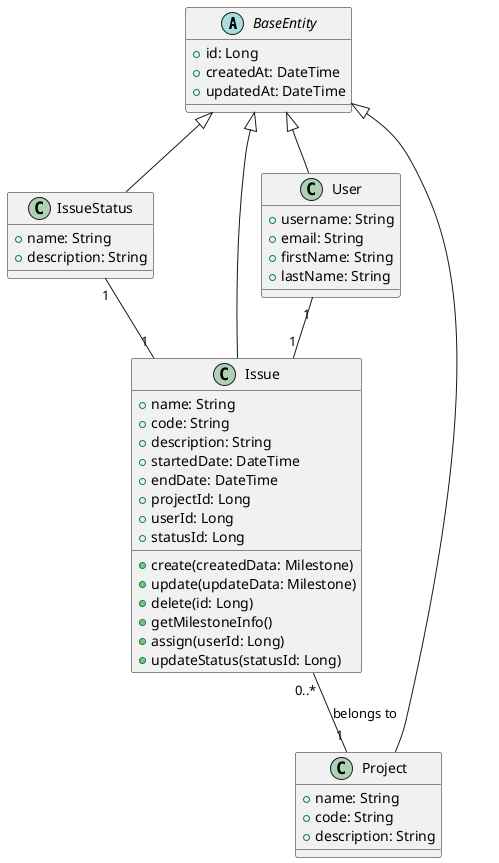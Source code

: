 @startuml
abstract class BaseEntity {
  +id: Long
  +createdAt: DateTime
  +updatedAt: DateTime
}
class Issue {
  + name: String
  + code: String
  + description: String
  + startedDate: DateTime
  + endDate: DateTime
  + projectId: Long
  + userId: Long
  + statusId: Long

  + create(createdData: Milestone)
  + update(updateData: Milestone)
  + delete(id: Long)
  + getMilestoneInfo()
  + assign(userId: Long)
  + updateStatus(statusId: Long)
}
class IssueStatus {
  + name: String
  + description: String
}
class Project {
  +name: String
  +code: String
  +description: String
}
class User {
  +username: String
  +email: String
  +firstName: String
  +lastName: String
}
BaseEntity <|-- Issue
BaseEntity <|-- IssueStatus
BaseEntity <|-- Project
BaseEntity <|-- User
Issue "0..*" -- "1" Project : belongs to
IssueStatus "1" -- "1" Issue
User "1" -- "1" Issue
@enduml